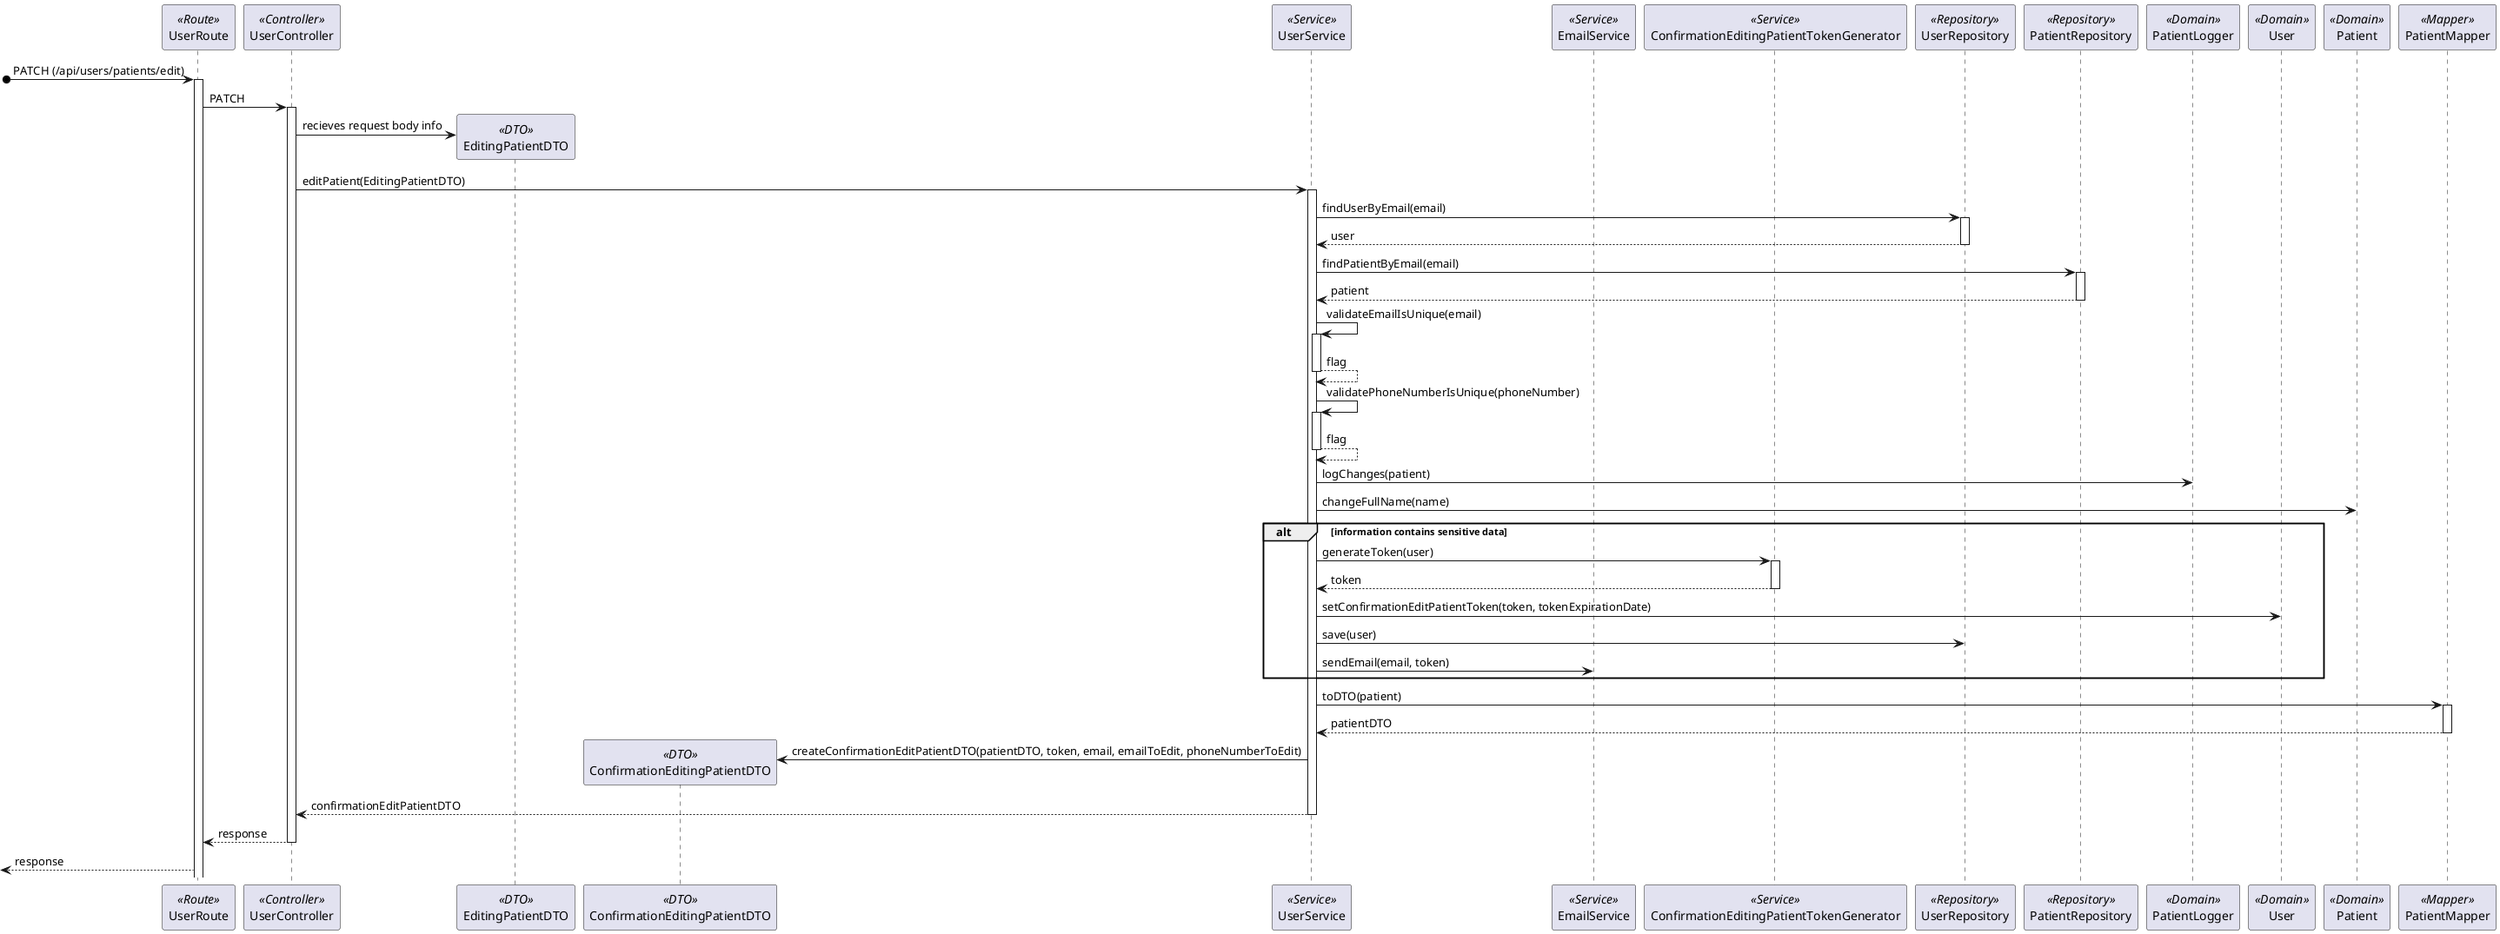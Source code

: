```plantuml
@startuml Process_View_Prior_Confirmation
participant UserRoute as Route <<Route>>
participant UserController as Controller <<Controller>>
participant EditingPatientDTO as DTO <<DTO>>
participant ConfirmationEditingPatientDTO as ConfirmationDTO <<DTO>>
participant UserService as Service <<Service>>
participant EmailService as EmailService <<Service>>
participant ConfirmationEditingPatientTokenGenerator as TokenGenerator <<Service>>
participant UserRepository as Repository <<Repository>>
participant PatientRepository as PatientRepository <<Repository>>
participant PatientLogger as Logger <<Domain>>
participant User as User <<Domain>>
participant Patient as Patient <<Domain>>
participant PatientMapper as Mapper <<Mapper>>
[o-> Route: PATCH (/api/users/patients/edit)
activate Route
Route -> Controller : PATCH 
activate Controller
Controller -> DTO** : recieves request body info
Controller -> Service : editPatient(EditingPatientDTO)
activate Service
Service -> Repository : findUserByEmail(email)
activate Repository
return user
Service -> PatientRepository : findPatientByEmail(email)
activate PatientRepository
return patient
Service -> Service : validateEmailIsUnique(email)
activate Service
return flag
Service -> Service : validatePhoneNumberIsUnique(phoneNumber)
activate Service
return flag
Service -> Logger : logChanges(patient)
Service -> Patient : changeFullName(name)
alt information contains sensitive data
Service -> TokenGenerator : generateToken(user)
activate TokenGenerator
return token
Service -> User : setConfirmationEditPatientToken(token, tokenExpirationDate)
Service -> Repository : save(user)
Service -> EmailService : sendEmail(email, token)
end
Service -> Mapper : toDTO(patient)
activate Mapper
return patientDTO
Service -> ConfirmationDTO** : createConfirmationEditPatientDTO(patientDTO, token, email, emailToEdit, phoneNumberToEdit)
return confirmationEditPatientDTO
return response
<-- Route : response
@enduml
```